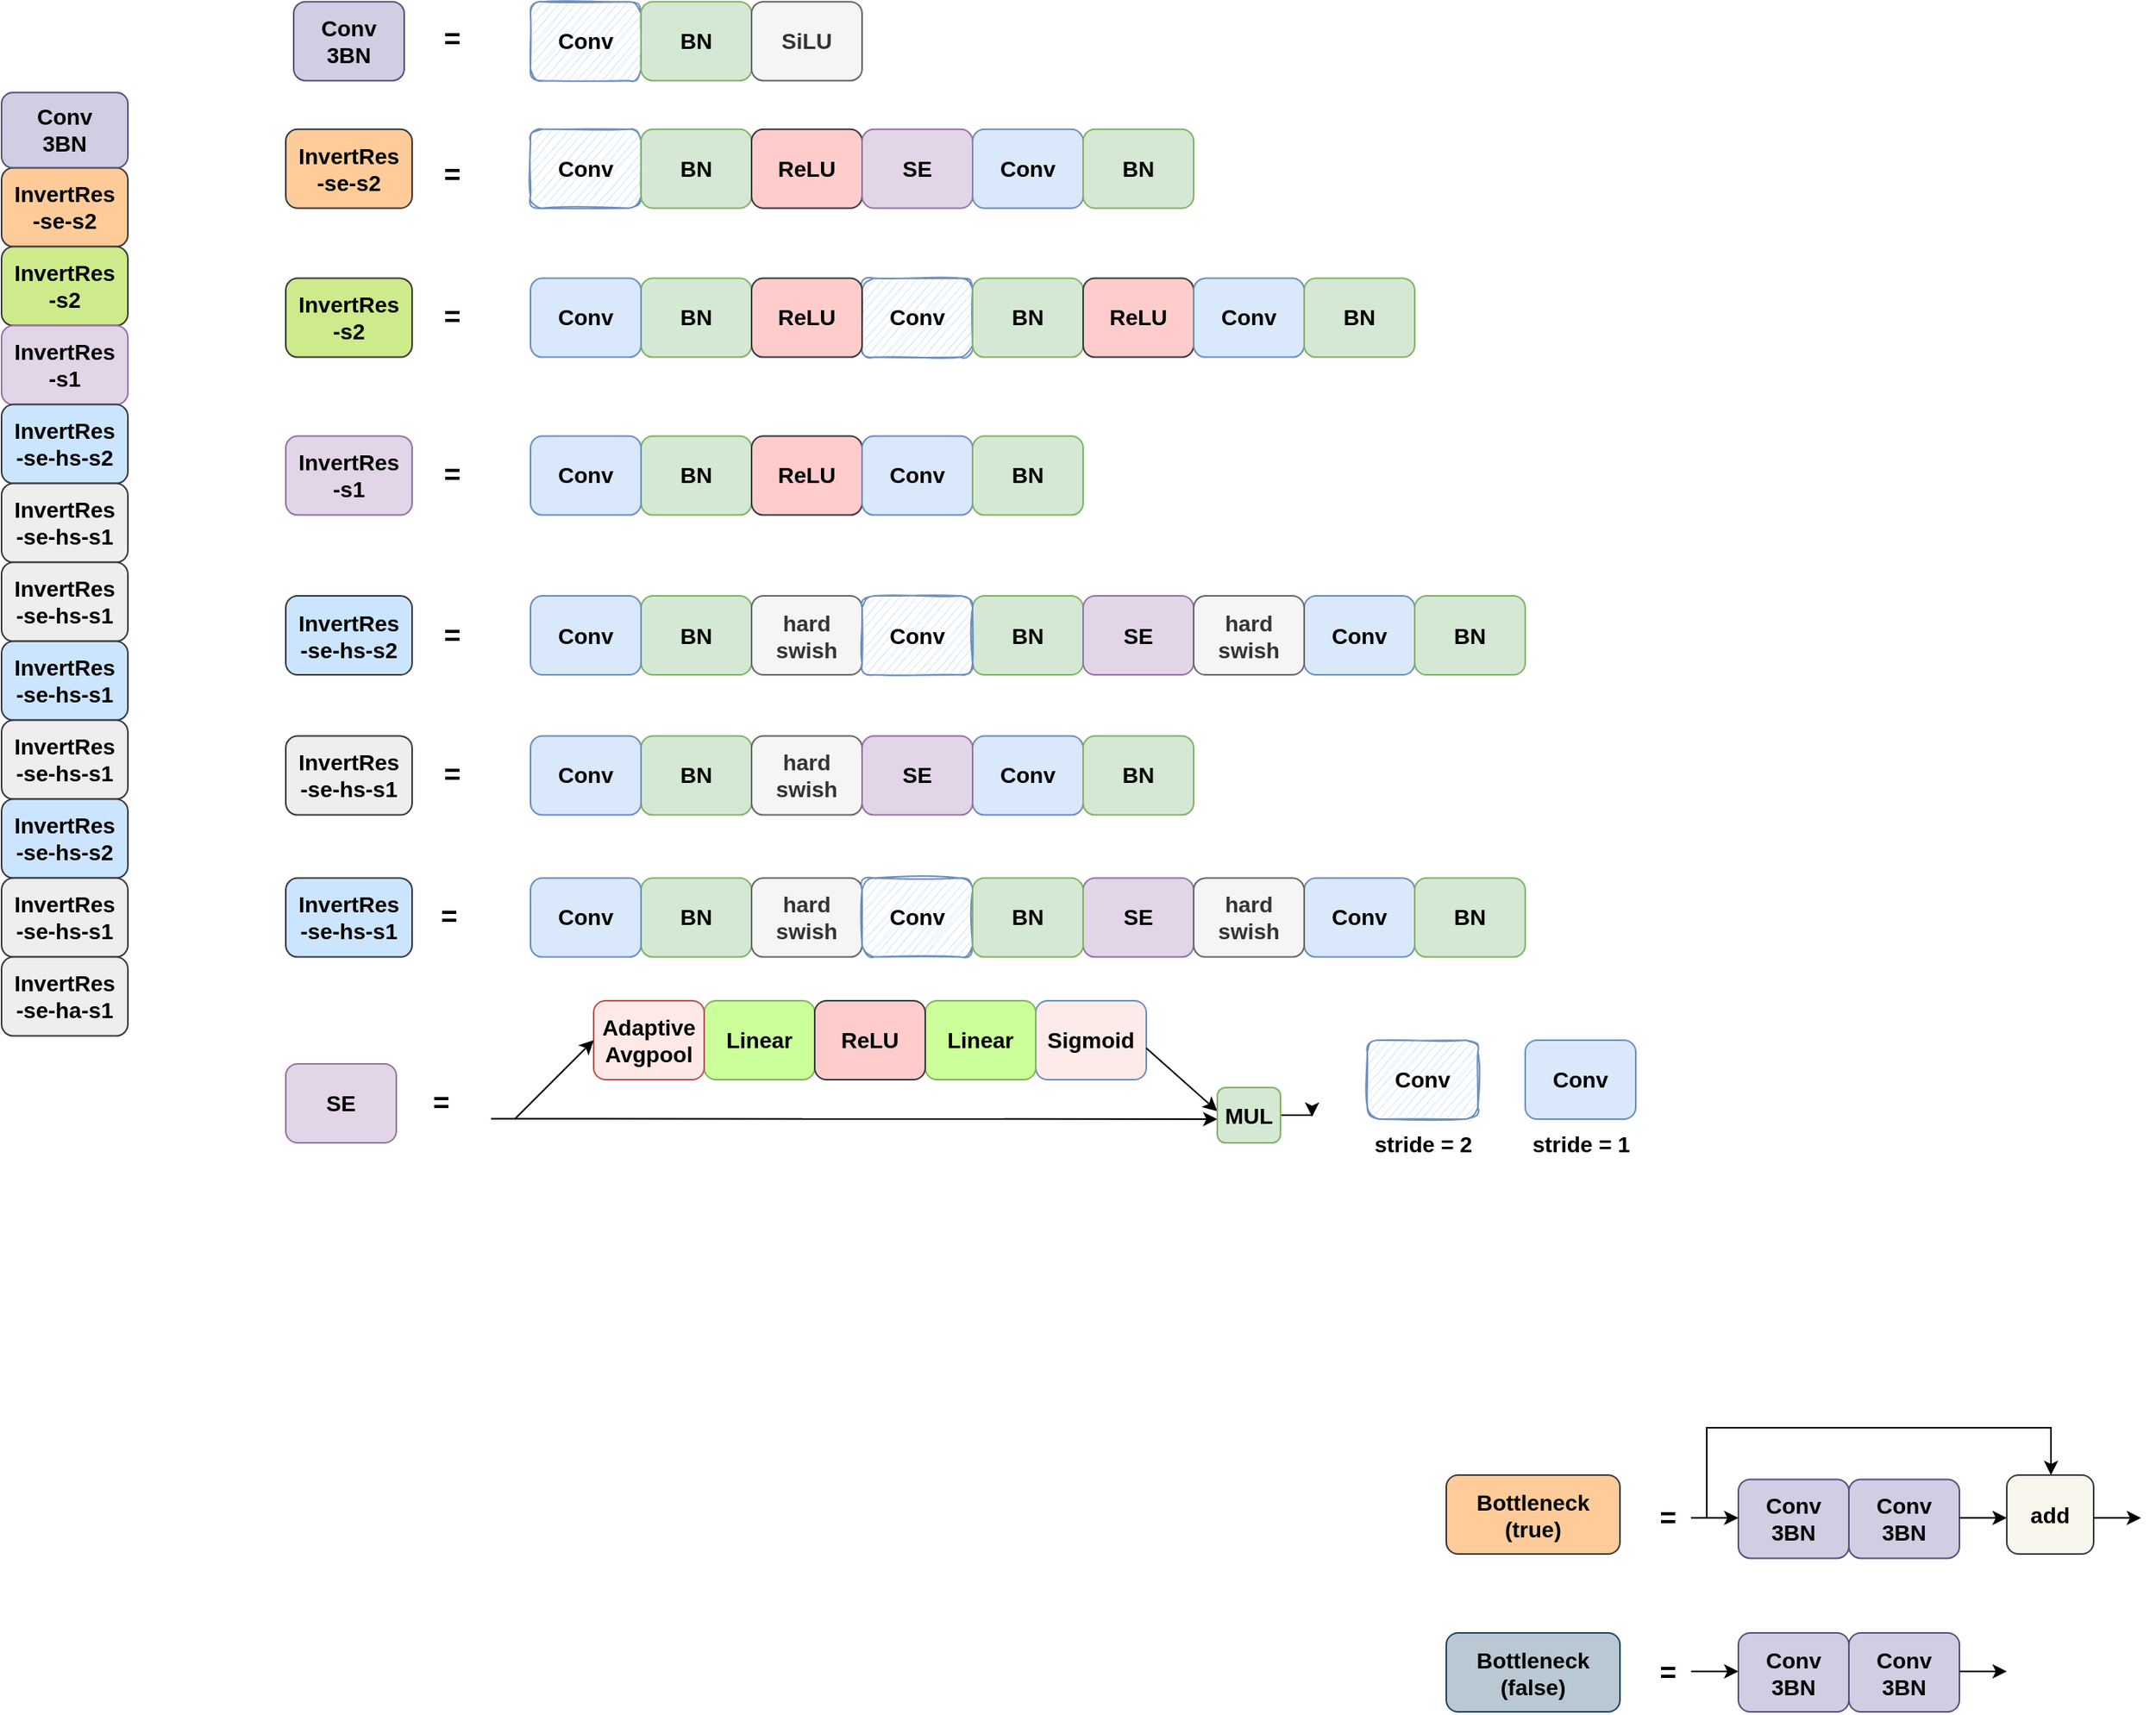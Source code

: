 <mxfile version="17.3.0" type="github">
  <diagram id="fFLvebXXGbW9vtuVLZE-" name="Page-1">
    <mxGraphModel dx="1718" dy="896" grid="1" gridSize="10" guides="1" tooltips="1" connect="1" arrows="1" fold="1" page="1" pageScale="1" pageWidth="2339" pageHeight="3300" math="0" shadow="0">
      <root>
        <mxCell id="0" />
        <mxCell id="1" parent="0" />
        <mxCell id="UiQHVCy8hmidQ73-cAbD-14" value="&lt;b&gt;&lt;font style=&quot;font-size: 14px&quot;&gt;Conv&lt;br&gt;3BN&lt;/font&gt;&lt;/b&gt;" style="rounded=1;whiteSpace=wrap;html=1;fillColor=#d0cee2;strokeColor=#56517e;" vertex="1" parent="1">
          <mxGeometry x="805" y="147.09" width="70" height="50" as="geometry" />
        </mxCell>
        <mxCell id="UiQHVCy8hmidQ73-cAbD-15" value="&lt;b&gt;&lt;font style=&quot;font-size: 14px&quot;&gt;Conv&lt;br&gt;&lt;/font&gt;&lt;/b&gt;" style="rounded=1;whiteSpace=wrap;html=1;fillColor=#dae8fc;strokeColor=#6c8ebf;sketch=1;" vertex="1" parent="1">
          <mxGeometry x="955" y="147.09" width="70" height="50" as="geometry" />
        </mxCell>
        <mxCell id="UiQHVCy8hmidQ73-cAbD-16" value="&lt;b&gt;&lt;font style=&quot;font-size: 14px&quot;&gt;BN&lt;br&gt;&lt;/font&gt;&lt;/b&gt;" style="rounded=1;whiteSpace=wrap;html=1;fillColor=#d5e8d4;strokeColor=#82b366;" vertex="1" parent="1">
          <mxGeometry x="1025" y="147.09" width="70" height="50" as="geometry" />
        </mxCell>
        <mxCell id="UiQHVCy8hmidQ73-cAbD-17" value="&lt;b&gt;&lt;font style=&quot;font-size: 14px&quot;&gt;SiLU&lt;br&gt;&lt;/font&gt;&lt;/b&gt;" style="rounded=1;whiteSpace=wrap;html=1;fillColor=#f5f5f5;strokeColor=#666666;fontColor=#333333;" vertex="1" parent="1">
          <mxGeometry x="1095" y="147.09" width="70" height="50" as="geometry" />
        </mxCell>
        <mxCell id="UiQHVCy8hmidQ73-cAbD-18" value="&lt;b&gt;&lt;font style=&quot;font-size: 18px&quot;&gt;=&lt;/font&gt;&lt;/b&gt;" style="text;html=1;align=center;verticalAlign=middle;resizable=0;points=[];autosize=1;strokeColor=none;fillColor=none;fontSize=14;" vertex="1" parent="1">
          <mxGeometry x="890" y="161.09" width="30" height="20" as="geometry" />
        </mxCell>
        <mxCell id="UiQHVCy8hmidQ73-cAbD-45" value="&lt;span style=&quot;font-size: 14px&quot;&gt;&lt;b&gt;Bottleneck&lt;br&gt;(true)&lt;br&gt;&lt;/b&gt;&lt;/span&gt;" style="rounded=1;whiteSpace=wrap;html=1;fillColor=#ffcc99;strokeColor=#36393d;" vertex="1" parent="1">
          <mxGeometry x="1535" y="1080.51" width="110" height="50" as="geometry" />
        </mxCell>
        <mxCell id="UiQHVCy8hmidQ73-cAbD-46" value="&lt;span style=&quot;font-size: 14px&quot;&gt;&lt;b&gt;Bottleneck&lt;br&gt;(false)&lt;br&gt;&lt;/b&gt;&lt;/span&gt;" style="rounded=1;whiteSpace=wrap;html=1;fillColor=#bac8d3;strokeColor=#23445d;" vertex="1" parent="1">
          <mxGeometry x="1535" y="1180.51" width="110" height="50" as="geometry" />
        </mxCell>
        <mxCell id="UiQHVCy8hmidQ73-cAbD-47" value="&lt;b&gt;&lt;font style=&quot;font-size: 14px&quot;&gt;Conv&lt;br&gt;3BN&lt;/font&gt;&lt;/b&gt;" style="rounded=1;whiteSpace=wrap;html=1;fillColor=#d0cee2;strokeColor=#56517e;" vertex="1" parent="1">
          <mxGeometry x="1720" y="1180.51" width="70" height="50" as="geometry" />
        </mxCell>
        <mxCell id="UiQHVCy8hmidQ73-cAbD-48" value="&lt;b&gt;&lt;font style=&quot;font-size: 18px&quot;&gt;=&lt;/font&gt;&lt;/b&gt;" style="text;html=1;align=center;verticalAlign=middle;resizable=0;points=[];autosize=1;strokeColor=none;fillColor=none;fontSize=14;" vertex="1" parent="1">
          <mxGeometry x="1660" y="1098.21" width="30" height="20" as="geometry" />
        </mxCell>
        <mxCell id="UiQHVCy8hmidQ73-cAbD-49" value="&lt;b&gt;&lt;font style=&quot;font-size: 18px&quot;&gt;=&lt;/font&gt;&lt;/b&gt;" style="text;html=1;align=center;verticalAlign=middle;resizable=0;points=[];autosize=1;strokeColor=none;fillColor=none;fontSize=14;" vertex="1" parent="1">
          <mxGeometry x="1660" y="1195.51" width="30" height="20" as="geometry" />
        </mxCell>
        <mxCell id="UiQHVCy8hmidQ73-cAbD-50" value="" style="endArrow=classic;html=1;rounded=0;fontSize=18;" edge="1" parent="1">
          <mxGeometry width="50" height="50" relative="1" as="geometry">
            <mxPoint x="1690" y="1204.92" as="sourcePoint" />
            <mxPoint x="1720" y="1204.92" as="targetPoint" />
          </mxGeometry>
        </mxCell>
        <mxCell id="UiQHVCy8hmidQ73-cAbD-51" value="&lt;b&gt;&lt;font style=&quot;font-size: 14px&quot;&gt;Conv&lt;br&gt;3BN&lt;/font&gt;&lt;/b&gt;" style="rounded=1;whiteSpace=wrap;html=1;fillColor=#d0cee2;strokeColor=#56517e;" vertex="1" parent="1">
          <mxGeometry x="1790" y="1180.51" width="70" height="50" as="geometry" />
        </mxCell>
        <mxCell id="UiQHVCy8hmidQ73-cAbD-52" value="" style="endArrow=classic;html=1;rounded=0;fontSize=18;" edge="1" parent="1">
          <mxGeometry width="50" height="50" relative="1" as="geometry">
            <mxPoint x="1860" y="1204.92" as="sourcePoint" />
            <mxPoint x="1890" y="1204.92" as="targetPoint" />
          </mxGeometry>
        </mxCell>
        <mxCell id="UiQHVCy8hmidQ73-cAbD-53" value="&lt;b&gt;&lt;font style=&quot;font-size: 14px&quot;&gt;Conv&lt;br&gt;3BN&lt;/font&gt;&lt;/b&gt;" style="rounded=1;whiteSpace=wrap;html=1;fillColor=#d0cee2;strokeColor=#56517e;" vertex="1" parent="1">
          <mxGeometry x="1720" y="1083.21" width="70" height="50" as="geometry" />
        </mxCell>
        <mxCell id="UiQHVCy8hmidQ73-cAbD-54" value="" style="endArrow=classic;html=1;rounded=0;fontSize=18;" edge="1" parent="1">
          <mxGeometry width="50" height="50" relative="1" as="geometry">
            <mxPoint x="1690" y="1107.62" as="sourcePoint" />
            <mxPoint x="1720" y="1107.62" as="targetPoint" />
          </mxGeometry>
        </mxCell>
        <mxCell id="UiQHVCy8hmidQ73-cAbD-55" value="&lt;b&gt;&lt;font style=&quot;font-size: 14px&quot;&gt;Conv&lt;br&gt;3BN&lt;/font&gt;&lt;/b&gt;" style="rounded=1;whiteSpace=wrap;html=1;fillColor=#d0cee2;strokeColor=#56517e;" vertex="1" parent="1">
          <mxGeometry x="1790" y="1083.21" width="70" height="50" as="geometry" />
        </mxCell>
        <mxCell id="UiQHVCy8hmidQ73-cAbD-56" value="" style="endArrow=classic;html=1;rounded=0;fontSize=18;" edge="1" parent="1">
          <mxGeometry width="50" height="50" relative="1" as="geometry">
            <mxPoint x="1860" y="1107.62" as="sourcePoint" />
            <mxPoint x="1890" y="1107.62" as="targetPoint" />
          </mxGeometry>
        </mxCell>
        <mxCell id="UiQHVCy8hmidQ73-cAbD-57" value="&lt;span style=&quot;font-size: 14px&quot;&gt;&lt;b&gt;add&lt;/b&gt;&lt;/span&gt;" style="rounded=1;whiteSpace=wrap;html=1;fillColor=#f9f7ed;strokeColor=#36393d;" vertex="1" parent="1">
          <mxGeometry x="1890" y="1080.51" width="55" height="50" as="geometry" />
        </mxCell>
        <mxCell id="UiQHVCy8hmidQ73-cAbD-58" value="" style="endArrow=classic;html=1;rounded=0;fontSize=18;" edge="1" parent="1">
          <mxGeometry width="50" height="50" relative="1" as="geometry">
            <mxPoint x="1945" y="1107.62" as="sourcePoint" />
            <mxPoint x="1975" y="1107.62" as="targetPoint" />
          </mxGeometry>
        </mxCell>
        <mxCell id="UiQHVCy8hmidQ73-cAbD-59" value="" style="endArrow=classic;html=1;rounded=0;fontSize=18;edgeStyle=orthogonalEdgeStyle;entryX=0.5;entryY=0;entryDx=0;entryDy=0;" edge="1" parent="1" target="UiQHVCy8hmidQ73-cAbD-57">
          <mxGeometry width="50" height="50" relative="1" as="geometry">
            <mxPoint x="1700" y="1107.51" as="sourcePoint" />
            <mxPoint x="1950" y="1107.51" as="targetPoint" />
            <Array as="points">
              <mxPoint x="1700" y="1050.51" />
              <mxPoint x="1918" y="1050.51" />
              <mxPoint x="1918" y="1080.51" />
            </Array>
          </mxGeometry>
        </mxCell>
        <mxCell id="UiQHVCy8hmidQ73-cAbD-123" value="&lt;b&gt;&lt;font style=&quot;font-size: 14px&quot;&gt;Conv&lt;br&gt;&lt;/font&gt;&lt;/b&gt;" style="rounded=1;whiteSpace=wrap;html=1;fillColor=#dae8fc;strokeColor=#6c8ebf;gradientColor=none;glass=0;sketch=1;" vertex="1" parent="1">
          <mxGeometry x="1485" y="805.0" width="70" height="50" as="geometry" />
        </mxCell>
        <mxCell id="UiQHVCy8hmidQ73-cAbD-124" value="&lt;b&gt;&lt;font style=&quot;font-size: 14px&quot;&gt;stride = 2&lt;/font&gt;&lt;/b&gt;" style="text;html=1;align=center;verticalAlign=middle;resizable=0;points=[];autosize=1;strokeColor=none;fillColor=none;fontSize=18;" vertex="1" parent="1">
          <mxGeometry x="1480" y="855.0" width="80" height="30" as="geometry" />
        </mxCell>
        <mxCell id="UiQHVCy8hmidQ73-cAbD-125" value="&lt;b&gt;&lt;font style=&quot;font-size: 14px&quot;&gt;stride = 1&lt;/font&gt;&lt;/b&gt;" style="text;html=1;align=center;verticalAlign=middle;resizable=0;points=[];autosize=1;strokeColor=none;fillColor=none;fontSize=18;" vertex="1" parent="1">
          <mxGeometry x="1580" y="855.0" width="80" height="30" as="geometry" />
        </mxCell>
        <mxCell id="UiQHVCy8hmidQ73-cAbD-126" value="&lt;b&gt;&lt;font style=&quot;font-size: 14px&quot;&gt;Conv&lt;br&gt;&lt;/font&gt;&lt;/b&gt;" style="rounded=1;whiteSpace=wrap;html=1;fillColor=#dae8fc;strokeColor=#6c8ebf;" vertex="1" parent="1">
          <mxGeometry x="1585" y="805.0" width="70" height="50" as="geometry" />
        </mxCell>
        <mxCell id="UiQHVCy8hmidQ73-cAbD-127" value="&lt;b&gt;&lt;font style=&quot;font-size: 14px&quot;&gt;InvertRes&lt;br&gt;-se-s2&lt;br&gt;&lt;/font&gt;&lt;/b&gt;" style="rounded=1;whiteSpace=wrap;html=1;fillColor=#ffcc99;strokeColor=#36393d;" vertex="1" parent="1">
          <mxGeometry x="620" y="252.31" width="80" height="50" as="geometry" />
        </mxCell>
        <mxCell id="UiQHVCy8hmidQ73-cAbD-128" value="&lt;b&gt;&lt;font style=&quot;font-size: 14px&quot;&gt;Conv&lt;br&gt;3BN&lt;/font&gt;&lt;/b&gt;" style="rounded=1;whiteSpace=wrap;html=1;fillColor=#d0cee2;strokeColor=#56517e;" vertex="1" parent="1">
          <mxGeometry x="620" y="204.61" width="80" height="47.7" as="geometry" />
        </mxCell>
        <mxCell id="UiQHVCy8hmidQ73-cAbD-180" value="&lt;b&gt;&lt;font style=&quot;font-size: 14px&quot;&gt;InvertRes&lt;br&gt;-s2&lt;br&gt;&lt;/font&gt;&lt;/b&gt;" style="rounded=1;whiteSpace=wrap;html=1;fillColor=#cdeb8b;strokeColor=#36393d;" vertex="1" parent="1">
          <mxGeometry x="620" y="302.31" width="80" height="50" as="geometry" />
        </mxCell>
        <mxCell id="UiQHVCy8hmidQ73-cAbD-181" value="&lt;b&gt;&lt;font style=&quot;font-size: 14px&quot;&gt;InvertRes&lt;br&gt;-s1&lt;br&gt;&lt;/font&gt;&lt;/b&gt;" style="rounded=1;whiteSpace=wrap;html=1;fillColor=#e1d5e7;strokeColor=#9673a6;" vertex="1" parent="1">
          <mxGeometry x="620" y="352.31" width="80" height="50" as="geometry" />
        </mxCell>
        <mxCell id="UiQHVCy8hmidQ73-cAbD-182" value="&lt;b&gt;&lt;font style=&quot;font-size: 14px&quot;&gt;InvertRes&lt;br&gt;-se-hs-s2&lt;br&gt;&lt;/font&gt;&lt;/b&gt;" style="rounded=1;whiteSpace=wrap;html=1;fillColor=#cce5ff;strokeColor=#36393d;" vertex="1" parent="1">
          <mxGeometry x="620" y="402.31" width="80" height="50" as="geometry" />
        </mxCell>
        <mxCell id="UiQHVCy8hmidQ73-cAbD-183" value="&lt;b&gt;&lt;font style=&quot;font-size: 14px&quot;&gt;InvertRes&lt;br&gt;-se-hs-s1&lt;br&gt;&lt;/font&gt;&lt;/b&gt;" style="rounded=1;whiteSpace=wrap;html=1;fillColor=#eeeeee;strokeColor=#36393d;" vertex="1" parent="1">
          <mxGeometry x="620" y="452.31" width="80" height="50" as="geometry" />
        </mxCell>
        <mxCell id="UiQHVCy8hmidQ73-cAbD-184" value="&lt;b&gt;&lt;font style=&quot;font-size: 14px&quot;&gt;InvertRes&lt;br&gt;-se-hs-s1&lt;br&gt;&lt;/font&gt;&lt;/b&gt;" style="rounded=1;whiteSpace=wrap;html=1;fillColor=#eeeeee;strokeColor=#36393d;" vertex="1" parent="1">
          <mxGeometry x="620" y="502.31" width="80" height="50" as="geometry" />
        </mxCell>
        <mxCell id="UiQHVCy8hmidQ73-cAbD-185" value="&lt;b&gt;&lt;font style=&quot;font-size: 14px&quot;&gt;InvertRes&lt;br&gt;-se-hs-s1&lt;br&gt;&lt;/font&gt;&lt;/b&gt;" style="rounded=1;whiteSpace=wrap;html=1;fillColor=#cce5ff;strokeColor=#36393d;" vertex="1" parent="1">
          <mxGeometry x="620" y="552.31" width="80" height="50" as="geometry" />
        </mxCell>
        <mxCell id="UiQHVCy8hmidQ73-cAbD-186" value="&lt;b&gt;&lt;font style=&quot;font-size: 14px&quot;&gt;InvertRes&lt;br&gt;-se-hs-s1&lt;br&gt;&lt;/font&gt;&lt;/b&gt;" style="rounded=1;whiteSpace=wrap;html=1;fillColor=#eeeeee;strokeColor=#36393d;" vertex="1" parent="1">
          <mxGeometry x="620" y="602.31" width="80" height="50" as="geometry" />
        </mxCell>
        <mxCell id="UiQHVCy8hmidQ73-cAbD-187" value="&lt;b&gt;&lt;font style=&quot;font-size: 14px&quot;&gt;InvertRes&lt;br&gt;-se-hs-s2&lt;br&gt;&lt;/font&gt;&lt;/b&gt;" style="rounded=1;whiteSpace=wrap;html=1;fillColor=#cce5ff;strokeColor=#36393d;" vertex="1" parent="1">
          <mxGeometry x="620" y="652.31" width="80" height="50" as="geometry" />
        </mxCell>
        <mxCell id="UiQHVCy8hmidQ73-cAbD-188" value="&lt;b&gt;&lt;font style=&quot;font-size: 14px&quot;&gt;InvertRes&lt;br&gt;-se-hs-s1&lt;br&gt;&lt;/font&gt;&lt;/b&gt;" style="rounded=1;whiteSpace=wrap;html=1;fillColor=#eeeeee;strokeColor=#36393d;" vertex="1" parent="1">
          <mxGeometry x="620" y="702.31" width="80" height="50" as="geometry" />
        </mxCell>
        <mxCell id="UiQHVCy8hmidQ73-cAbD-189" value="&lt;b&gt;&lt;font style=&quot;font-size: 14px&quot;&gt;InvertRes&lt;br&gt;-se-ha-s1&lt;br&gt;&lt;/font&gt;&lt;/b&gt;" style="rounded=1;whiteSpace=wrap;html=1;fillColor=#eeeeee;strokeColor=#36393d;" vertex="1" parent="1">
          <mxGeometry x="620" y="752.31" width="80" height="50" as="geometry" />
        </mxCell>
        <mxCell id="UiQHVCy8hmidQ73-cAbD-190" value="&lt;b&gt;&lt;font style=&quot;font-size: 14px&quot;&gt;InvertRes&lt;br&gt;-se-s2&lt;br&gt;&lt;/font&gt;&lt;/b&gt;" style="rounded=1;whiteSpace=wrap;html=1;fillColor=#ffcc99;strokeColor=#36393d;" vertex="1" parent="1">
          <mxGeometry x="800" y="227.9" width="80" height="50" as="geometry" />
        </mxCell>
        <mxCell id="UiQHVCy8hmidQ73-cAbD-191" value="&lt;b&gt;&lt;font style=&quot;font-size: 18px&quot;&gt;=&lt;/font&gt;&lt;/b&gt;" style="text;html=1;align=center;verticalAlign=middle;resizable=0;points=[];autosize=1;strokeColor=none;fillColor=none;fontSize=14;" vertex="1" parent="1">
          <mxGeometry x="890" y="247.4" width="30" height="20" as="geometry" />
        </mxCell>
        <mxCell id="UiQHVCy8hmidQ73-cAbD-192" value="&lt;b&gt;&lt;font style=&quot;font-size: 14px&quot;&gt;Conv&lt;br&gt;&lt;/font&gt;&lt;/b&gt;" style="rounded=1;whiteSpace=wrap;html=1;fillColor=#dae8fc;strokeColor=#6c8ebf;sketch=1;" vertex="1" parent="1">
          <mxGeometry x="955" y="227.9" width="70" height="50" as="geometry" />
        </mxCell>
        <mxCell id="UiQHVCy8hmidQ73-cAbD-193" value="&lt;b&gt;&lt;font style=&quot;font-size: 14px&quot;&gt;BN&lt;br&gt;&lt;/font&gt;&lt;/b&gt;" style="rounded=1;whiteSpace=wrap;html=1;fillColor=#d5e8d4;strokeColor=#82b366;" vertex="1" parent="1">
          <mxGeometry x="1025" y="227.9" width="70" height="50" as="geometry" />
        </mxCell>
        <mxCell id="UiQHVCy8hmidQ73-cAbD-194" value="&lt;b&gt;&lt;font style=&quot;font-size: 14px&quot;&gt;ReLU&lt;br&gt;&lt;/font&gt;&lt;/b&gt;" style="rounded=1;whiteSpace=wrap;html=1;fillColor=#ffcccc;strokeColor=#36393d;" vertex="1" parent="1">
          <mxGeometry x="1095" y="227.9" width="70" height="50" as="geometry" />
        </mxCell>
        <mxCell id="UiQHVCy8hmidQ73-cAbD-195" value="&lt;b&gt;&lt;font style=&quot;font-size: 14px&quot;&gt;SE&lt;br&gt;&lt;/font&gt;&lt;/b&gt;" style="rounded=1;whiteSpace=wrap;html=1;fillColor=#e1d5e7;strokeColor=#9673a6;" vertex="1" parent="1">
          <mxGeometry x="1165" y="227.9" width="70" height="50" as="geometry" />
        </mxCell>
        <mxCell id="UiQHVCy8hmidQ73-cAbD-198" value="&lt;b&gt;&lt;font style=&quot;font-size: 14px&quot;&gt;Conv&lt;br&gt;&lt;/font&gt;&lt;/b&gt;" style="rounded=1;whiteSpace=wrap;html=1;fillColor=#dae8fc;strokeColor=#6c8ebf;" vertex="1" parent="1">
          <mxGeometry x="1235" y="227.9" width="70" height="50" as="geometry" />
        </mxCell>
        <mxCell id="UiQHVCy8hmidQ73-cAbD-199" value="&lt;b&gt;&lt;font style=&quot;font-size: 14px&quot;&gt;BN&lt;br&gt;&lt;/font&gt;&lt;/b&gt;" style="rounded=1;whiteSpace=wrap;html=1;fillColor=#d5e8d4;strokeColor=#82b366;" vertex="1" parent="1">
          <mxGeometry x="1305" y="227.9" width="70" height="50" as="geometry" />
        </mxCell>
        <mxCell id="UiQHVCy8hmidQ73-cAbD-200" value="&lt;b&gt;&lt;font style=&quot;font-size: 14px&quot;&gt;InvertRes&lt;br&gt;-s2&lt;br&gt;&lt;/font&gt;&lt;/b&gt;" style="rounded=1;whiteSpace=wrap;html=1;fillColor=#cdeb8b;strokeColor=#36393d;" vertex="1" parent="1">
          <mxGeometry x="800" y="322.31" width="80" height="50" as="geometry" />
        </mxCell>
        <mxCell id="UiQHVCy8hmidQ73-cAbD-201" value="&lt;b&gt;&lt;font style=&quot;font-size: 18px&quot;&gt;=&lt;/font&gt;&lt;/b&gt;" style="text;html=1;align=center;verticalAlign=middle;resizable=0;points=[];autosize=1;strokeColor=none;fillColor=none;fontSize=14;" vertex="1" parent="1">
          <mxGeometry x="890" y="337.31" width="30" height="20" as="geometry" />
        </mxCell>
        <mxCell id="UiQHVCy8hmidQ73-cAbD-202" value="&lt;b&gt;&lt;font style=&quot;font-size: 14px&quot;&gt;Conv&lt;br&gt;&lt;/font&gt;&lt;/b&gt;" style="rounded=1;whiteSpace=wrap;html=1;fillColor=#dae8fc;strokeColor=#6c8ebf;sketch=1;" vertex="1" parent="1">
          <mxGeometry x="1165" y="322.31" width="70" height="50" as="geometry" />
        </mxCell>
        <mxCell id="UiQHVCy8hmidQ73-cAbD-203" value="&lt;b&gt;&lt;font style=&quot;font-size: 14px&quot;&gt;BN&lt;br&gt;&lt;/font&gt;&lt;/b&gt;" style="rounded=1;whiteSpace=wrap;html=1;fillColor=#d5e8d4;strokeColor=#82b366;" vertex="1" parent="1">
          <mxGeometry x="1025" y="322.31" width="70" height="50" as="geometry" />
        </mxCell>
        <mxCell id="UiQHVCy8hmidQ73-cAbD-204" value="&lt;b&gt;&lt;font style=&quot;font-size: 14px&quot;&gt;ReLU&lt;br&gt;&lt;/font&gt;&lt;/b&gt;" style="rounded=1;whiteSpace=wrap;html=1;fillColor=#ffcccc;strokeColor=#36393d;" vertex="1" parent="1">
          <mxGeometry x="1095" y="322.31" width="70" height="50" as="geometry" />
        </mxCell>
        <mxCell id="UiQHVCy8hmidQ73-cAbD-206" value="&lt;b&gt;&lt;font style=&quot;font-size: 14px&quot;&gt;Conv&lt;br&gt;&lt;/font&gt;&lt;/b&gt;" style="rounded=1;whiteSpace=wrap;html=1;fillColor=#dae8fc;strokeColor=#6c8ebf;" vertex="1" parent="1">
          <mxGeometry x="955" y="322.31" width="70" height="50" as="geometry" />
        </mxCell>
        <mxCell id="UiQHVCy8hmidQ73-cAbD-207" value="&lt;b&gt;&lt;font style=&quot;font-size: 14px&quot;&gt;BN&lt;br&gt;&lt;/font&gt;&lt;/b&gt;" style="rounded=1;whiteSpace=wrap;html=1;fillColor=#d5e8d4;strokeColor=#82b366;" vertex="1" parent="1">
          <mxGeometry x="1235" y="322.31" width="70" height="50" as="geometry" />
        </mxCell>
        <mxCell id="UiQHVCy8hmidQ73-cAbD-208" value="&lt;b&gt;&lt;font style=&quot;font-size: 14px&quot;&gt;ReLU&lt;br&gt;&lt;/font&gt;&lt;/b&gt;" style="rounded=1;whiteSpace=wrap;html=1;fillColor=#ffcccc;strokeColor=#36393d;" vertex="1" parent="1">
          <mxGeometry x="1305" y="322.31" width="70" height="50" as="geometry" />
        </mxCell>
        <mxCell id="UiQHVCy8hmidQ73-cAbD-210" value="&lt;b&gt;&lt;font style=&quot;font-size: 14px&quot;&gt;Conv&lt;br&gt;&lt;/font&gt;&lt;/b&gt;" style="rounded=1;whiteSpace=wrap;html=1;fillColor=#dae8fc;strokeColor=#6c8ebf;" vertex="1" parent="1">
          <mxGeometry x="1375" y="322.31" width="70" height="50" as="geometry" />
        </mxCell>
        <mxCell id="UiQHVCy8hmidQ73-cAbD-211" value="&lt;b&gt;&lt;font style=&quot;font-size: 14px&quot;&gt;BN&lt;br&gt;&lt;/font&gt;&lt;/b&gt;" style="rounded=1;whiteSpace=wrap;html=1;fillColor=#d5e8d4;strokeColor=#82b366;" vertex="1" parent="1">
          <mxGeometry x="1445" y="322.31" width="70" height="50" as="geometry" />
        </mxCell>
        <mxCell id="UiQHVCy8hmidQ73-cAbD-212" value="&lt;b&gt;&lt;font style=&quot;font-size: 14px&quot;&gt;InvertRes&lt;br&gt;-s1&lt;br&gt;&lt;/font&gt;&lt;/b&gt;" style="rounded=1;whiteSpace=wrap;html=1;fillColor=#e1d5e7;strokeColor=#9673a6;" vertex="1" parent="1">
          <mxGeometry x="800" y="422.31" width="80" height="50" as="geometry" />
        </mxCell>
        <mxCell id="UiQHVCy8hmidQ73-cAbD-213" value="&lt;b&gt;&lt;font style=&quot;font-size: 18px&quot;&gt;=&lt;/font&gt;&lt;/b&gt;" style="text;html=1;align=center;verticalAlign=middle;resizable=0;points=[];autosize=1;strokeColor=none;fillColor=none;fontSize=14;" vertex="1" parent="1">
          <mxGeometry x="890" y="437.31" width="30" height="20" as="geometry" />
        </mxCell>
        <mxCell id="UiQHVCy8hmidQ73-cAbD-215" value="&lt;b&gt;&lt;font style=&quot;font-size: 14px&quot;&gt;BN&lt;br&gt;&lt;/font&gt;&lt;/b&gt;" style="rounded=1;whiteSpace=wrap;html=1;fillColor=#d5e8d4;strokeColor=#82b366;" vertex="1" parent="1">
          <mxGeometry x="1025" y="422.31" width="70" height="50" as="geometry" />
        </mxCell>
        <mxCell id="UiQHVCy8hmidQ73-cAbD-216" value="&lt;b&gt;&lt;font style=&quot;font-size: 14px&quot;&gt;ReLU&lt;br&gt;&lt;/font&gt;&lt;/b&gt;" style="rounded=1;whiteSpace=wrap;html=1;fillColor=#ffcccc;strokeColor=#36393d;" vertex="1" parent="1">
          <mxGeometry x="1095" y="422.31" width="70" height="50" as="geometry" />
        </mxCell>
        <mxCell id="UiQHVCy8hmidQ73-cAbD-218" value="&lt;b&gt;&lt;font style=&quot;font-size: 14px&quot;&gt;Conv&lt;br&gt;&lt;/font&gt;&lt;/b&gt;" style="rounded=1;whiteSpace=wrap;html=1;fillColor=#dae8fc;strokeColor=#6c8ebf;" vertex="1" parent="1">
          <mxGeometry x="1165" y="422.31" width="70" height="50" as="geometry" />
        </mxCell>
        <mxCell id="UiQHVCy8hmidQ73-cAbD-219" value="&lt;b&gt;&lt;font style=&quot;font-size: 14px&quot;&gt;BN&lt;br&gt;&lt;/font&gt;&lt;/b&gt;" style="rounded=1;whiteSpace=wrap;html=1;fillColor=#d5e8d4;strokeColor=#82b366;" vertex="1" parent="1">
          <mxGeometry x="1235" y="422.31" width="70" height="50" as="geometry" />
        </mxCell>
        <mxCell id="UiQHVCy8hmidQ73-cAbD-220" value="&lt;b&gt;&lt;font style=&quot;font-size: 14px&quot;&gt;Conv&lt;br&gt;&lt;/font&gt;&lt;/b&gt;" style="rounded=1;whiteSpace=wrap;html=1;fillColor=#dae8fc;strokeColor=#6c8ebf;" vertex="1" parent="1">
          <mxGeometry x="955" y="422.31" width="70" height="50" as="geometry" />
        </mxCell>
        <mxCell id="UiQHVCy8hmidQ73-cAbD-221" value="&lt;b&gt;&lt;font style=&quot;font-size: 14px&quot;&gt;InvertRes&lt;br&gt;-se-hs-s2&lt;br&gt;&lt;/font&gt;&lt;/b&gt;" style="rounded=1;whiteSpace=wrap;html=1;fillColor=#cce5ff;strokeColor=#36393d;" vertex="1" parent="1">
          <mxGeometry x="800" y="523.53" width="80" height="50" as="geometry" />
        </mxCell>
        <mxCell id="UiQHVCy8hmidQ73-cAbD-222" value="&lt;b&gt;&lt;font style=&quot;font-size: 18px&quot;&gt;=&lt;/font&gt;&lt;/b&gt;" style="text;html=1;align=center;verticalAlign=middle;resizable=0;points=[];autosize=1;strokeColor=none;fillColor=none;fontSize=14;" vertex="1" parent="1">
          <mxGeometry x="890" y="538.53" width="30" height="20" as="geometry" />
        </mxCell>
        <mxCell id="UiQHVCy8hmidQ73-cAbD-223" value="&lt;b&gt;&lt;font style=&quot;font-size: 14px&quot;&gt;BN&lt;br&gt;&lt;/font&gt;&lt;/b&gt;" style="rounded=1;whiteSpace=wrap;html=1;fillColor=#d5e8d4;strokeColor=#82b366;" vertex="1" parent="1">
          <mxGeometry x="1025" y="523.53" width="70" height="50" as="geometry" />
        </mxCell>
        <mxCell id="UiQHVCy8hmidQ73-cAbD-224" value="&lt;b&gt;&lt;font style=&quot;font-size: 14px&quot;&gt;hard&lt;br&gt;swish&lt;br&gt;&lt;/font&gt;&lt;/b&gt;" style="rounded=1;whiteSpace=wrap;html=1;fillColor=#f5f5f5;strokeColor=#666666;fontColor=#333333;" vertex="1" parent="1">
          <mxGeometry x="1095" y="523.53" width="70" height="50" as="geometry" />
        </mxCell>
        <mxCell id="UiQHVCy8hmidQ73-cAbD-225" value="&lt;b&gt;&lt;font style=&quot;font-size: 14px&quot;&gt;Conv&lt;br&gt;&lt;/font&gt;&lt;/b&gt;" style="rounded=1;whiteSpace=wrap;html=1;fillColor=#dae8fc;strokeColor=#6c8ebf;" vertex="1" parent="1">
          <mxGeometry x="1445" y="523.53" width="70" height="50" as="geometry" />
        </mxCell>
        <mxCell id="UiQHVCy8hmidQ73-cAbD-226" value="&lt;b&gt;&lt;font style=&quot;font-size: 14px&quot;&gt;BN&lt;br&gt;&lt;/font&gt;&lt;/b&gt;" style="rounded=1;whiteSpace=wrap;html=1;fillColor=#d5e8d4;strokeColor=#82b366;" vertex="1" parent="1">
          <mxGeometry x="1235" y="523.53" width="70" height="50" as="geometry" />
        </mxCell>
        <mxCell id="UiQHVCy8hmidQ73-cAbD-227" value="&lt;b&gt;&lt;font style=&quot;font-size: 14px&quot;&gt;Conv&lt;br&gt;&lt;/font&gt;&lt;/b&gt;" style="rounded=1;whiteSpace=wrap;html=1;fillColor=#dae8fc;strokeColor=#6c8ebf;" vertex="1" parent="1">
          <mxGeometry x="955" y="523.53" width="70" height="50" as="geometry" />
        </mxCell>
        <mxCell id="UiQHVCy8hmidQ73-cAbD-228" value="&lt;b&gt;&lt;font style=&quot;font-size: 14px&quot;&gt;Conv&lt;br&gt;&lt;/font&gt;&lt;/b&gt;" style="rounded=1;whiteSpace=wrap;html=1;fillColor=#dae8fc;strokeColor=#6c8ebf;sketch=1;" vertex="1" parent="1">
          <mxGeometry x="1165" y="523.53" width="70" height="50" as="geometry" />
        </mxCell>
        <mxCell id="UiQHVCy8hmidQ73-cAbD-229" value="&lt;b&gt;&lt;font style=&quot;font-size: 14px&quot;&gt;SE&lt;br&gt;&lt;/font&gt;&lt;/b&gt;" style="rounded=1;whiteSpace=wrap;html=1;fillColor=#e1d5e7;strokeColor=#9673a6;" vertex="1" parent="1">
          <mxGeometry x="1305" y="523.53" width="70" height="50" as="geometry" />
        </mxCell>
        <mxCell id="UiQHVCy8hmidQ73-cAbD-230" value="&lt;b&gt;&lt;font style=&quot;font-size: 14px&quot;&gt;hard&lt;br&gt;swish&lt;br&gt;&lt;/font&gt;&lt;/b&gt;" style="rounded=1;whiteSpace=wrap;html=1;fillColor=#f5f5f5;strokeColor=#666666;fontColor=#333333;" vertex="1" parent="1">
          <mxGeometry x="1375" y="523.53" width="70" height="50" as="geometry" />
        </mxCell>
        <mxCell id="UiQHVCy8hmidQ73-cAbD-231" value="&lt;b&gt;&lt;font style=&quot;font-size: 14px&quot;&gt;BN&lt;br&gt;&lt;/font&gt;&lt;/b&gt;" style="rounded=1;whiteSpace=wrap;html=1;fillColor=#d5e8d4;strokeColor=#82b366;" vertex="1" parent="1">
          <mxGeometry x="1515" y="523.53" width="70" height="50" as="geometry" />
        </mxCell>
        <mxCell id="UiQHVCy8hmidQ73-cAbD-233" value="&lt;b&gt;&lt;font style=&quot;font-size: 14px&quot;&gt;InvertRes&lt;br&gt;-se-hs-s1&lt;br&gt;&lt;/font&gt;&lt;/b&gt;" style="rounded=1;whiteSpace=wrap;html=1;fillColor=#eeeeee;strokeColor=#36393d;" vertex="1" parent="1">
          <mxGeometry x="800" y="612.31" width="80" height="50" as="geometry" />
        </mxCell>
        <mxCell id="UiQHVCy8hmidQ73-cAbD-234" value="&lt;b&gt;&lt;font style=&quot;font-size: 18px&quot;&gt;=&lt;/font&gt;&lt;/b&gt;" style="text;html=1;align=center;verticalAlign=middle;resizable=0;points=[];autosize=1;strokeColor=none;fillColor=none;fontSize=14;" vertex="1" parent="1">
          <mxGeometry x="890" y="627.31" width="30" height="20" as="geometry" />
        </mxCell>
        <mxCell id="UiQHVCy8hmidQ73-cAbD-235" value="&lt;b&gt;&lt;font style=&quot;font-size: 14px&quot;&gt;BN&lt;br&gt;&lt;/font&gt;&lt;/b&gt;" style="rounded=1;whiteSpace=wrap;html=1;fillColor=#d5e8d4;strokeColor=#82b366;" vertex="1" parent="1">
          <mxGeometry x="1025" y="612.31" width="70" height="50" as="geometry" />
        </mxCell>
        <mxCell id="UiQHVCy8hmidQ73-cAbD-237" value="&lt;b&gt;&lt;font style=&quot;font-size: 14px&quot;&gt;Conv&lt;br&gt;&lt;/font&gt;&lt;/b&gt;" style="rounded=1;whiteSpace=wrap;html=1;fillColor=#dae8fc;strokeColor=#6c8ebf;" vertex="1" parent="1">
          <mxGeometry x="1235" y="612.31" width="70" height="50" as="geometry" />
        </mxCell>
        <mxCell id="UiQHVCy8hmidQ73-cAbD-238" value="&lt;b&gt;&lt;font style=&quot;font-size: 14px&quot;&gt;BN&lt;br&gt;&lt;/font&gt;&lt;/b&gt;" style="rounded=1;whiteSpace=wrap;html=1;fillColor=#d5e8d4;strokeColor=#82b366;" vertex="1" parent="1">
          <mxGeometry x="1305" y="612.31" width="70" height="50" as="geometry" />
        </mxCell>
        <mxCell id="UiQHVCy8hmidQ73-cAbD-239" value="&lt;b&gt;&lt;font style=&quot;font-size: 14px&quot;&gt;Conv&lt;br&gt;&lt;/font&gt;&lt;/b&gt;" style="rounded=1;whiteSpace=wrap;html=1;fillColor=#dae8fc;strokeColor=#6c8ebf;" vertex="1" parent="1">
          <mxGeometry x="955" y="612.31" width="70" height="50" as="geometry" />
        </mxCell>
        <mxCell id="UiQHVCy8hmidQ73-cAbD-240" value="&lt;b&gt;&lt;font style=&quot;font-size: 14px&quot;&gt;hard&lt;br&gt;swish&lt;br&gt;&lt;/font&gt;&lt;/b&gt;" style="rounded=1;whiteSpace=wrap;html=1;fillColor=#f5f5f5;strokeColor=#666666;fontColor=#333333;" vertex="1" parent="1">
          <mxGeometry x="1095" y="612.31" width="70" height="50" as="geometry" />
        </mxCell>
        <mxCell id="UiQHVCy8hmidQ73-cAbD-241" value="&lt;b&gt;&lt;font style=&quot;font-size: 14px&quot;&gt;SE&lt;br&gt;&lt;/font&gt;&lt;/b&gt;" style="rounded=1;whiteSpace=wrap;html=1;fillColor=#e1d5e7;strokeColor=#9673a6;" vertex="1" parent="1">
          <mxGeometry x="1165" y="612.31" width="70" height="50" as="geometry" />
        </mxCell>
        <mxCell id="UiQHVCy8hmidQ73-cAbD-242" value="&lt;b&gt;&lt;font style=&quot;font-size: 14px&quot;&gt;InvertRes&lt;br&gt;-se-hs-s1&lt;br&gt;&lt;/font&gt;&lt;/b&gt;" style="rounded=1;whiteSpace=wrap;html=1;fillColor=#cce5ff;strokeColor=#36393d;" vertex="1" parent="1">
          <mxGeometry x="800" y="702.31" width="80" height="50" as="geometry" />
        </mxCell>
        <mxCell id="UiQHVCy8hmidQ73-cAbD-243" value="&lt;b&gt;&lt;font style=&quot;font-size: 18px&quot;&gt;=&lt;/font&gt;&lt;/b&gt;" style="text;html=1;align=center;verticalAlign=middle;resizable=0;points=[];autosize=1;strokeColor=none;fillColor=none;fontSize=14;" vertex="1" parent="1">
          <mxGeometry x="887.5" y="717.31" width="30" height="20" as="geometry" />
        </mxCell>
        <mxCell id="UiQHVCy8hmidQ73-cAbD-244" value="&lt;b&gt;&lt;font style=&quot;font-size: 14px&quot;&gt;BN&lt;br&gt;&lt;/font&gt;&lt;/b&gt;" style="rounded=1;whiteSpace=wrap;html=1;fillColor=#d5e8d4;strokeColor=#82b366;" vertex="1" parent="1">
          <mxGeometry x="1025" y="702.31" width="70" height="50" as="geometry" />
        </mxCell>
        <mxCell id="UiQHVCy8hmidQ73-cAbD-245" value="&lt;b&gt;&lt;font style=&quot;font-size: 14px&quot;&gt;Conv&lt;br&gt;&lt;/font&gt;&lt;/b&gt;" style="rounded=1;whiteSpace=wrap;html=1;fillColor=#dae8fc;strokeColor=#6c8ebf;" vertex="1" parent="1">
          <mxGeometry x="1445" y="702.31" width="70" height="50" as="geometry" />
        </mxCell>
        <mxCell id="UiQHVCy8hmidQ73-cAbD-246" value="&lt;b&gt;&lt;font style=&quot;font-size: 14px&quot;&gt;BN&lt;br&gt;&lt;/font&gt;&lt;/b&gt;" style="rounded=1;whiteSpace=wrap;html=1;fillColor=#d5e8d4;strokeColor=#82b366;" vertex="1" parent="1">
          <mxGeometry x="1515" y="702.31" width="70" height="50" as="geometry" />
        </mxCell>
        <mxCell id="UiQHVCy8hmidQ73-cAbD-247" value="&lt;b&gt;&lt;font style=&quot;font-size: 14px&quot;&gt;Conv&lt;br&gt;&lt;/font&gt;&lt;/b&gt;" style="rounded=1;whiteSpace=wrap;html=1;fillColor=#dae8fc;strokeColor=#6c8ebf;" vertex="1" parent="1">
          <mxGeometry x="955" y="702.31" width="70" height="50" as="geometry" />
        </mxCell>
        <mxCell id="UiQHVCy8hmidQ73-cAbD-248" value="&lt;b&gt;&lt;font style=&quot;font-size: 14px&quot;&gt;hard&lt;br&gt;swish&lt;br&gt;&lt;/font&gt;&lt;/b&gt;" style="rounded=1;whiteSpace=wrap;html=1;fillColor=#f5f5f5;strokeColor=#666666;fontColor=#333333;" vertex="1" parent="1">
          <mxGeometry x="1095" y="702.31" width="70" height="50" as="geometry" />
        </mxCell>
        <mxCell id="UiQHVCy8hmidQ73-cAbD-249" value="&lt;b&gt;&lt;font style=&quot;font-size: 14px&quot;&gt;SE&lt;br&gt;&lt;/font&gt;&lt;/b&gt;" style="rounded=1;whiteSpace=wrap;html=1;fillColor=#e1d5e7;strokeColor=#9673a6;" vertex="1" parent="1">
          <mxGeometry x="1305" y="702.31" width="70" height="50" as="geometry" />
        </mxCell>
        <mxCell id="UiQHVCy8hmidQ73-cAbD-250" value="&lt;b&gt;&lt;font style=&quot;font-size: 14px&quot;&gt;Conv&lt;br&gt;&lt;/font&gt;&lt;/b&gt;" style="rounded=1;whiteSpace=wrap;html=1;fillColor=#dae8fc;strokeColor=#6c8ebf;sketch=1;" vertex="1" parent="1">
          <mxGeometry x="1165" y="702.31" width="70" height="50" as="geometry" />
        </mxCell>
        <mxCell id="UiQHVCy8hmidQ73-cAbD-251" value="&lt;b&gt;&lt;font style=&quot;font-size: 14px&quot;&gt;BN&lt;br&gt;&lt;/font&gt;&lt;/b&gt;" style="rounded=1;whiteSpace=wrap;html=1;fillColor=#d5e8d4;strokeColor=#82b366;" vertex="1" parent="1">
          <mxGeometry x="1235" y="702.31" width="70" height="50" as="geometry" />
        </mxCell>
        <mxCell id="UiQHVCy8hmidQ73-cAbD-252" value="&lt;b&gt;&lt;font style=&quot;font-size: 14px&quot;&gt;hard&lt;br&gt;swish&lt;br&gt;&lt;/font&gt;&lt;/b&gt;" style="rounded=1;whiteSpace=wrap;html=1;fillColor=#f5f5f5;strokeColor=#666666;fontColor=#333333;" vertex="1" parent="1">
          <mxGeometry x="1375" y="702.31" width="70" height="50" as="geometry" />
        </mxCell>
        <mxCell id="UiQHVCy8hmidQ73-cAbD-253" value="&lt;b&gt;&lt;font style=&quot;font-size: 14px&quot;&gt;SE&lt;br&gt;&lt;/font&gt;&lt;/b&gt;" style="rounded=1;whiteSpace=wrap;html=1;fillColor=#e1d5e7;strokeColor=#9673a6;" vertex="1" parent="1">
          <mxGeometry x="800" y="820" width="70" height="50" as="geometry" />
        </mxCell>
        <mxCell id="UiQHVCy8hmidQ73-cAbD-254" value="&lt;b&gt;&lt;font style=&quot;font-size: 18px&quot;&gt;=&lt;/font&gt;&lt;/b&gt;" style="text;html=1;align=center;verticalAlign=middle;resizable=0;points=[];autosize=1;strokeColor=none;fillColor=none;fontSize=14;" vertex="1" parent="1">
          <mxGeometry x="882.5" y="835" width="30" height="20" as="geometry" />
        </mxCell>
        <mxCell id="UiQHVCy8hmidQ73-cAbD-255" value="" style="endArrow=classic;html=1;rounded=0;" edge="1" parent="1">
          <mxGeometry width="50" height="50" relative="1" as="geometry">
            <mxPoint x="930" y="854.75" as="sourcePoint" />
            <mxPoint x="1390" y="855" as="targetPoint" />
          </mxGeometry>
        </mxCell>
        <mxCell id="UiQHVCy8hmidQ73-cAbD-256" value="&lt;b&gt;&lt;font style=&quot;font-size: 14px&quot;&gt;Linear&lt;br&gt;&lt;/font&gt;&lt;/b&gt;" style="rounded=1;whiteSpace=wrap;html=1;fillColor=#CCFF99;strokeColor=#82B366;" vertex="1" parent="1">
          <mxGeometry x="1065" y="780" width="70" height="50" as="geometry" />
        </mxCell>
        <mxCell id="UiQHVCy8hmidQ73-cAbD-257" value="&lt;b&gt;&lt;font style=&quot;font-size: 14px&quot;&gt;Sigmoid&lt;br&gt;&lt;/font&gt;&lt;/b&gt;" style="rounded=1;whiteSpace=wrap;html=1;fillColor=#FCEBE8;strokeColor=#6c8ebf;" vertex="1" parent="1">
          <mxGeometry x="1275" y="780.0" width="70" height="50" as="geometry" />
        </mxCell>
        <mxCell id="UiQHVCy8hmidQ73-cAbD-258" value="&lt;b&gt;&lt;font style=&quot;font-size: 14px&quot;&gt;Adaptive&lt;br&gt;Avgpool&lt;br&gt;&lt;/font&gt;&lt;/b&gt;" style="rounded=1;whiteSpace=wrap;html=1;fillColor=#FFE9E6;strokeColor=#b85450;" vertex="1" parent="1">
          <mxGeometry x="995" y="780" width="70" height="50" as="geometry" />
        </mxCell>
        <mxCell id="UiQHVCy8hmidQ73-cAbD-260" value="&lt;b&gt;&lt;font style=&quot;font-size: 14px&quot;&gt;Linear&lt;br&gt;&lt;/font&gt;&lt;/b&gt;" style="rounded=1;whiteSpace=wrap;html=1;fillColor=#CCFF99;strokeColor=#82B366;" vertex="1" parent="1">
          <mxGeometry x="1205" y="780" width="70" height="50" as="geometry" />
        </mxCell>
        <mxCell id="UiQHVCy8hmidQ73-cAbD-261" value="" style="endArrow=classic;html=1;rounded=0;" edge="1" parent="1">
          <mxGeometry width="50" height="50" relative="1" as="geometry">
            <mxPoint x="945" y="855" as="sourcePoint" />
            <mxPoint x="995" y="805" as="targetPoint" />
          </mxGeometry>
        </mxCell>
        <mxCell id="UiQHVCy8hmidQ73-cAbD-262" value="" style="endArrow=classic;html=1;rounded=0;" edge="1" parent="1">
          <mxGeometry width="50" height="50" relative="1" as="geometry">
            <mxPoint x="1345" y="810" as="sourcePoint" />
            <mxPoint x="1390" y="850" as="targetPoint" />
          </mxGeometry>
        </mxCell>
        <mxCell id="UiQHVCy8hmidQ73-cAbD-266" style="edgeStyle=orthogonalEdgeStyle;rounded=0;orthogonalLoop=1;jettySize=auto;html=1;" edge="1" parent="1" source="UiQHVCy8hmidQ73-cAbD-263">
          <mxGeometry relative="1" as="geometry">
            <mxPoint x="1450" y="853" as="targetPoint" />
          </mxGeometry>
        </mxCell>
        <mxCell id="UiQHVCy8hmidQ73-cAbD-263" value="&lt;b&gt;&lt;font style=&quot;font-size: 14px&quot;&gt;MUL&lt;br&gt;&lt;/font&gt;&lt;/b&gt;" style="rounded=1;whiteSpace=wrap;html=1;fillColor=#d5e8d4;strokeColor=#82b366;" vertex="1" parent="1">
          <mxGeometry x="1390" y="835" width="40" height="35" as="geometry" />
        </mxCell>
        <mxCell id="UiQHVCy8hmidQ73-cAbD-267" value="&lt;b&gt;&lt;font style=&quot;font-size: 14px&quot;&gt;ReLU&lt;br&gt;&lt;/font&gt;&lt;/b&gt;" style="rounded=1;whiteSpace=wrap;html=1;fillColor=#ffcccc;strokeColor=#36393d;" vertex="1" parent="1">
          <mxGeometry x="1135" y="780" width="70" height="50" as="geometry" />
        </mxCell>
      </root>
    </mxGraphModel>
  </diagram>
</mxfile>
